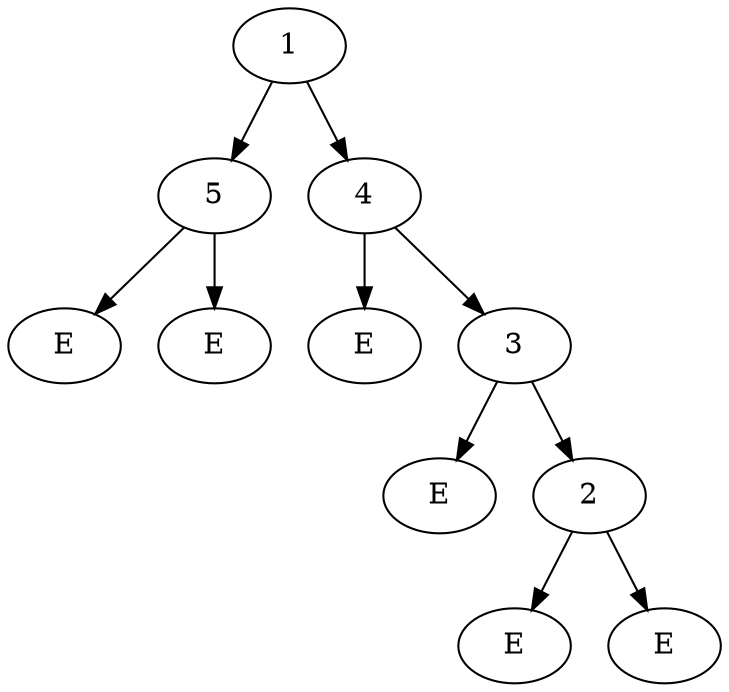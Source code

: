 digraph G {
u1[label="1"];
u2[label="5"];
u3[label="E"];
u4[label="E"];
u5[label="4"];
u6[label="E"];
u7[label="3"];
u8[label="E"];
u9[label="2"];
u10[label="E"];
u11[label="E"];
u1 -> u2[label=""];
u1 -> u5[label=""];
u2 -> u3[label=""];
u2 -> u4[label=""];
u5 -> u6[label=""];
u5 -> u7[label=""];
u7 -> u8[label=""];
u7 -> u9[label=""];
u9 -> u10[label=""];
u9 -> u11[label=""];

}
